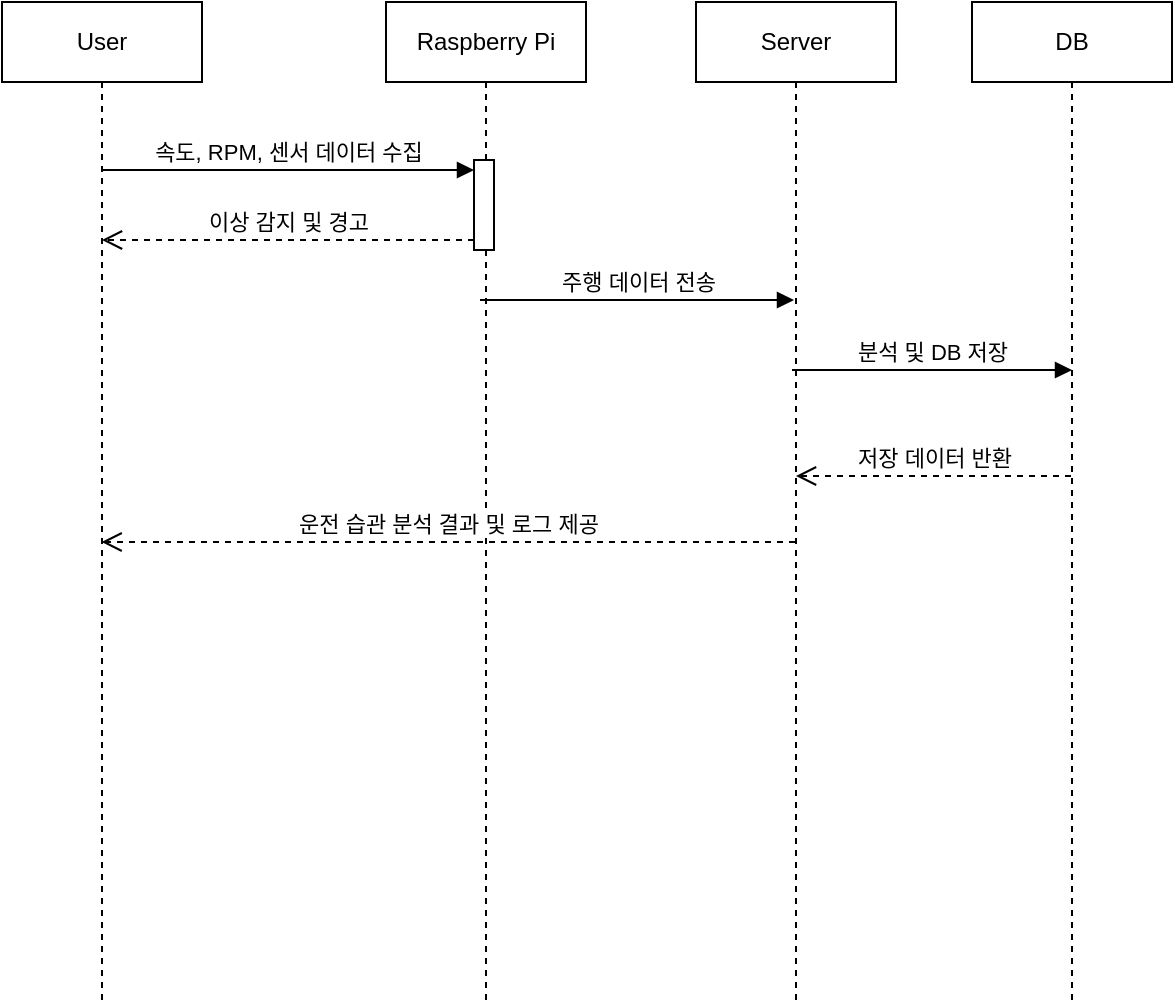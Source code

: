 <mxfile version="24.7.17">
  <diagram id="R2lEEEUBdFMjLlhIrx00" name="Page-1">
    <mxGraphModel dx="2769" dy="1268" grid="0" gridSize="10" guides="1" tooltips="1" connect="1" arrows="1" fold="1" page="0" pageScale="1" pageWidth="850" pageHeight="1100" math="0" shadow="0" extFonts="Permanent Marker^https://fonts.googleapis.com/css?family=Permanent+Marker">
      <root>
        <mxCell id="0" />
        <mxCell id="1" parent="0" />
        <mxCell id="1Atd8kXOPtwalx7o6Kbn-3" value="User" style="shape=umlLifeline;perimeter=lifelinePerimeter;whiteSpace=wrap;html=1;container=1;dropTarget=0;collapsible=0;recursiveResize=0;outlineConnect=0;portConstraint=eastwest;newEdgeStyle={&quot;edgeStyle&quot;:&quot;elbowEdgeStyle&quot;,&quot;elbow&quot;:&quot;vertical&quot;,&quot;curved&quot;:0,&quot;rounded&quot;:0};" vertex="1" parent="1">
          <mxGeometry x="-735" y="-53" width="100" height="500" as="geometry" />
        </mxCell>
        <mxCell id="1Atd8kXOPtwalx7o6Kbn-4" value="Raspberry Pi" style="shape=umlLifeline;perimeter=lifelinePerimeter;whiteSpace=wrap;html=1;container=1;dropTarget=0;collapsible=0;recursiveResize=0;outlineConnect=0;portConstraint=eastwest;newEdgeStyle={&quot;edgeStyle&quot;:&quot;elbowEdgeStyle&quot;,&quot;elbow&quot;:&quot;vertical&quot;,&quot;curved&quot;:0,&quot;rounded&quot;:0};" vertex="1" parent="1">
          <mxGeometry x="-543" y="-53" width="100" height="500" as="geometry" />
        </mxCell>
        <mxCell id="1Atd8kXOPtwalx7o6Kbn-20" value="" style="html=1;points=[[0,0,0,0,5],[0,1,0,0,-5],[1,0,0,0,5],[1,1,0,0,-5]];perimeter=orthogonalPerimeter;outlineConnect=0;targetShapes=umlLifeline;portConstraint=eastwest;newEdgeStyle={&quot;curved&quot;:0,&quot;rounded&quot;:0};" vertex="1" parent="1Atd8kXOPtwalx7o6Kbn-4">
          <mxGeometry x="44" y="79" width="10" height="45" as="geometry" />
        </mxCell>
        <mxCell id="1Atd8kXOPtwalx7o6Kbn-5" value="Server" style="shape=umlLifeline;perimeter=lifelinePerimeter;whiteSpace=wrap;html=1;container=1;dropTarget=0;collapsible=0;recursiveResize=0;outlineConnect=0;portConstraint=eastwest;newEdgeStyle={&quot;edgeStyle&quot;:&quot;elbowEdgeStyle&quot;,&quot;elbow&quot;:&quot;vertical&quot;,&quot;curved&quot;:0,&quot;rounded&quot;:0};" vertex="1" parent="1">
          <mxGeometry x="-388" y="-53" width="100" height="500" as="geometry" />
        </mxCell>
        <mxCell id="1Atd8kXOPtwalx7o6Kbn-7" value="DB" style="shape=umlLifeline;perimeter=lifelinePerimeter;whiteSpace=wrap;html=1;container=1;dropTarget=0;collapsible=0;recursiveResize=0;outlineConnect=0;portConstraint=eastwest;newEdgeStyle={&quot;edgeStyle&quot;:&quot;elbowEdgeStyle&quot;,&quot;elbow&quot;:&quot;vertical&quot;,&quot;curved&quot;:0,&quot;rounded&quot;:0};" vertex="1" parent="1">
          <mxGeometry x="-250" y="-53" width="100" height="500" as="geometry" />
        </mxCell>
        <mxCell id="1Atd8kXOPtwalx7o6Kbn-12" value="주행 데이터 전송" style="html=1;verticalAlign=bottom;endArrow=block;curved=0;rounded=0;" edge="1" parent="1">
          <mxGeometry width="80" relative="1" as="geometry">
            <mxPoint x="-496" y="96" as="sourcePoint" />
            <mxPoint x="-339" y="96" as="targetPoint" />
          </mxGeometry>
        </mxCell>
        <mxCell id="1Atd8kXOPtwalx7o6Kbn-14" value="분석 및 DB 저장" style="html=1;verticalAlign=bottom;endArrow=block;curved=0;rounded=0;" edge="1" parent="1">
          <mxGeometry width="80" relative="1" as="geometry">
            <mxPoint x="-340" y="131" as="sourcePoint" />
            <mxPoint x="-200" y="131" as="targetPoint" />
          </mxGeometry>
        </mxCell>
        <mxCell id="1Atd8kXOPtwalx7o6Kbn-16" value="저장 데이터 반환" style="html=1;verticalAlign=bottom;endArrow=open;dashed=1;endSize=8;curved=0;rounded=0;" edge="1" parent="1" source="1Atd8kXOPtwalx7o6Kbn-7" target="1Atd8kXOPtwalx7o6Kbn-5">
          <mxGeometry relative="1" as="geometry">
            <mxPoint x="-202" y="171" as="sourcePoint" />
            <mxPoint x="-332" y="171" as="targetPoint" />
            <Array as="points">
              <mxPoint x="-242" y="184" />
            </Array>
          </mxGeometry>
        </mxCell>
        <mxCell id="1Atd8kXOPtwalx7o6Kbn-21" value="속도, RPM, 센서 데이터 수집" style="html=1;verticalAlign=bottom;endArrow=block;curved=0;rounded=0;entryX=0;entryY=0;entryDx=0;entryDy=5;" edge="1" target="1Atd8kXOPtwalx7o6Kbn-20" parent="1" source="1Atd8kXOPtwalx7o6Kbn-3">
          <mxGeometry relative="1" as="geometry">
            <mxPoint x="-569" y="31" as="sourcePoint" />
          </mxGeometry>
        </mxCell>
        <mxCell id="1Atd8kXOPtwalx7o6Kbn-22" value="이상 감지 및 경고" style="html=1;verticalAlign=bottom;endArrow=open;dashed=1;endSize=8;curved=0;rounded=0;exitX=0;exitY=1;exitDx=0;exitDy=-5;" edge="1" source="1Atd8kXOPtwalx7o6Kbn-20" parent="1" target="1Atd8kXOPtwalx7o6Kbn-3">
          <mxGeometry relative="1" as="geometry">
            <mxPoint x="-569" y="101" as="targetPoint" />
          </mxGeometry>
        </mxCell>
        <mxCell id="1Atd8kXOPtwalx7o6Kbn-23" value="운전 습관 분석 결과 및 로그 제공" style="html=1;verticalAlign=bottom;endArrow=open;dashed=1;endSize=8;curved=0;rounded=0;" edge="1" parent="1">
          <mxGeometry relative="1" as="geometry">
            <mxPoint x="-338.5" y="217" as="sourcePoint" />
            <mxPoint x="-685.19" y="217" as="targetPoint" />
          </mxGeometry>
        </mxCell>
      </root>
    </mxGraphModel>
  </diagram>
</mxfile>
